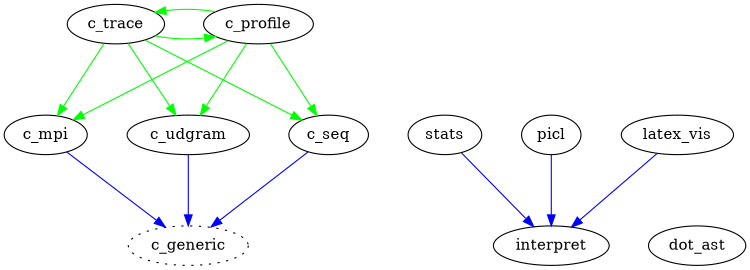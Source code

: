 /* ----------------------------------------------------------------------
 *
 * Show which backends are built on which other backends
 *
 * By Scott Pakin <pakin@lanl.gov>
 *
 * ----------------------------------------------------------------------
 *
 * Copyright (C) 2009, Los Alamos National Security, LLC
 * All rights reserved.
 * 
 * Copyright (2009).  Los Alamos National Security, LLC.  This software
 * was produced under U.S. Government contract DE-AC52-06NA25396
 * for Los Alamos National Laboratory (LANL), which is operated by
 * Los Alamos National Security, LLC (LANS) for the U.S. Department
 * of Energy. The U.S. Government has rights to use, reproduce,
 * and distribute this software.  NEITHER THE GOVERNMENT NOR LANS
 * MAKES ANY WARRANTY, EXPRESS OR IMPLIED, OR ASSUMES ANY LIABILITY
 * FOR THE USE OF THIS SOFTWARE. If software is modified to produce
 * derivative works, such modified software should be clearly marked,
 * so as not to confuse it with the version available from LANL.
 * 
 * Additionally, redistribution and use in source and binary forms,
 * with or without modification, are permitted provided that the
 * following conditions are met:
 * 
 *   * Redistributions of source code must retain the above copyright
 *     notice, this list of conditions and the following disclaimer.
 * 
 *   * Redistributions in binary form must reproduce the above copyright
 *     notice, this list of conditions and the following disclaimer
 *     in the documentation and/or other materials provided with the
 *     distribution.
 * 
 *   * Neither the name of Los Alamos National Security, LLC, Los Alamos
 *     National Laboratory, the U.S. Government, nor the names of its
 *     contributors may be used to endorse or promote products derived
 *     from this software without specific prior written permission.
 * 
 * THIS SOFTWARE IS PROVIDED BY LANS AND CONTRIBUTORS "AS IS" AND ANY
 * EXPRESS OR IMPLIED WARRANTIES, INCLUDING, BUT NOT LIMITED TO, THE
 * IMPLIED WARRANTIES OF MERCHANTABILITY AND FITNESS FOR A PARTICULAR
 * PURPOSE ARE DISCLAIMED. IN NO EVENT SHALL LANS OR CONTRIBUTORS BE
 * LIABLE FOR ANY DIRECT, INDIRECT, INCIDENTAL, SPECIAL, EXEMPLARY,
 * OR CONSEQUENTIAL DAMAGES (INCLUDING, BUT NOT LIMITED TO, PROCUREMENT
 * OF SUBSTITUTE GOODS OR SERVICES; LOSS OF USE, DATA, OR PROFITS; OR
 * BUSINESS INTERRUPTION) HOWEVER CAUSED AND ON ANY THEORY OF LIABILITY,
 * WHETHER IN CONTRACT, STRICT LIABILITY, OR TORT (INCLUDING NEGLIGENCE
 * OR OTHERWISE) ARISING IN ANY WAY OUT OF THE USE OF THIS SOFTWARE,
 * EVEN IF ADVISED OF THE POSSIBILITY OF SUCH DAMAGE.
 *
 * ----------------------------------------------------------------------
 */

digraph backends {
  ranksep = 0.9;
  nodesep = 0.5;
  size = "5,5";
  edge [color="blue"];

  {rank = same; c_trace; c_profile}
  c_trace -> c_profile [color="green"];
  c_profile -> c_trace [color="green"];

  c_trace -> c_mpi [color="green"];
  c_profile -> c_mpi [color="green"];
  c_trace -> c_udgram [color="green"];
  c_profile -> c_udgram [color="green"];
  c_trace -> c_seq [color="green"];
  c_profile -> c_seq [color="green"];

  c_generic [style="dotted"];
  c_mpi -> c_generic;
  c_udgram -> c_generic;
  c_seq -> c_generic;

  {rank = same; c_generic; interpret; dot_ast}

  stats -> interpret;
  picl -> interpret;
  latex_vis -> interpret;

  dot_ast;
}
